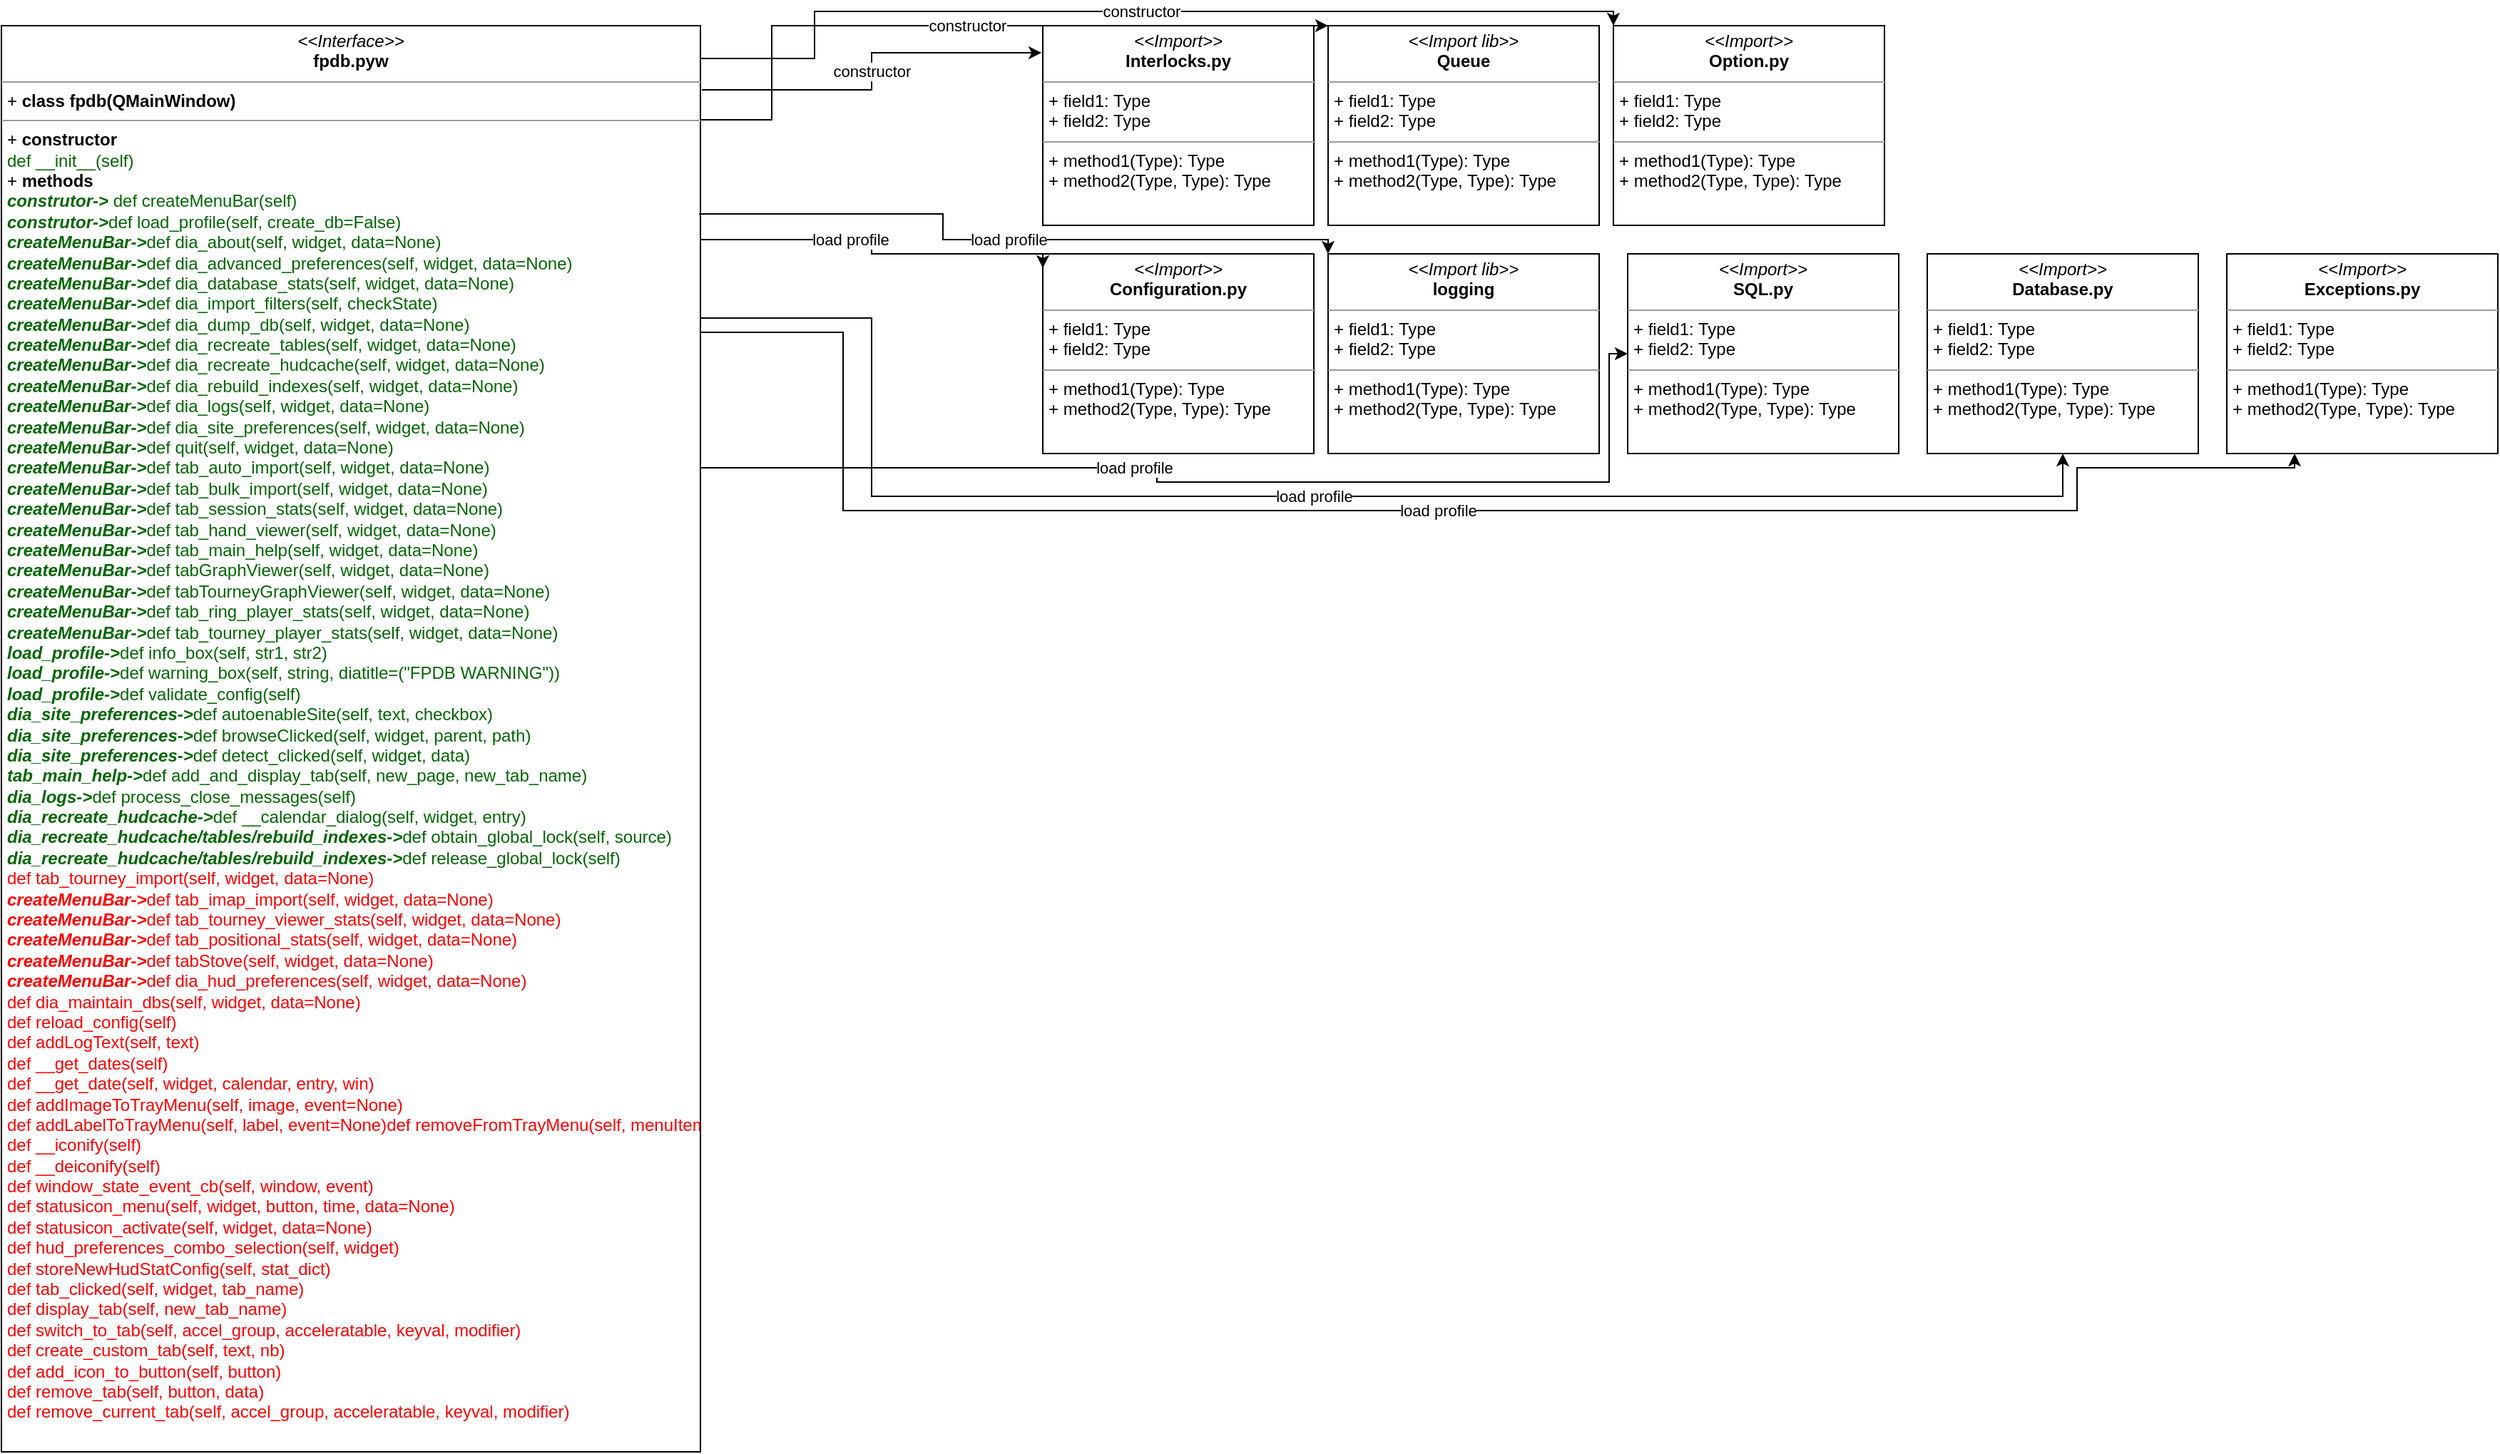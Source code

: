 <mxfile version="16.6.4" type="device"><diagram name="Page-1" id="6133507b-19e7-1e82-6fc7-422aa6c4b21f"><mxGraphModel dx="2858" dy="1117" grid="1" gridSize="10" guides="1" tooltips="1" connect="1" arrows="1" fold="1" page="1" pageScale="1" pageWidth="1100" pageHeight="850" background="none" math="0" shadow="0"><root><mxCell id="0"/><mxCell id="1" parent="0"/><mxCell id="b94bc138ca980ef-1" value="&lt;p style=&quot;margin: 0px ; margin-top: 4px ; text-align: center&quot;&gt;&lt;i&gt;&amp;lt;&amp;lt;Interface&amp;gt;&amp;gt;&lt;/i&gt;&lt;br&gt;&lt;b&gt;fpdb.pyw&lt;/b&gt;&lt;br&gt;&lt;/p&gt;&lt;hr size=&quot;1&quot;&gt;&lt;p style=&quot;margin: 0px ; margin-left: 4px&quot;&gt;+ &lt;b&gt;class fpdb(QMainWindow)&lt;/b&gt;&lt;br&gt;&lt;/p&gt;&lt;hr size=&quot;1&quot;&gt;&lt;p style=&quot;margin: 0px ; margin-left: 4px&quot;&gt;+ &lt;b&gt;constructor&lt;/b&gt;&lt;/p&gt;&lt;p style=&quot;margin: 0px ; margin-left: 4px&quot;&gt;&lt;font color=&quot;#006600&quot;&gt;def __init__(self)&lt;/font&gt;&lt;/p&gt;&lt;p style=&quot;margin: 0px ; margin-left: 4px&quot;&gt;+ &lt;b&gt;methods&lt;br&gt;&lt;/b&gt;&lt;/p&gt;&lt;p style=&quot;margin: 0px ; margin-left: 4px&quot;&gt;&lt;font color=&quot;#006600&quot;&gt;&lt;b&gt;&lt;i&gt;construtor-&amp;gt;&lt;/i&gt;&lt;/b&gt; def createMenuBar(self)&lt;/font&gt;&lt;br&gt;&lt;font color=&quot;#006600&quot;&gt;&lt;b&gt;&lt;i&gt;construtor-&amp;gt;&lt;/i&gt;&lt;/b&gt;def load_profile(self, create_db=False)&lt;/font&gt;&lt;/p&gt;&lt;p style=&quot;margin: 0px ; margin-left: 4px&quot;&gt;&lt;font color=&quot;#006600&quot;&gt;&lt;b&gt;&lt;i&gt;createMenuBar-&amp;gt;&lt;/i&gt;&lt;/b&gt;def dia_about(self, widget, data=None)&lt;/font&gt;&lt;br&gt;&lt;font color=&quot;#006600&quot;&gt;&lt;b&gt;&lt;i&gt;createMenuBar-&amp;gt;&lt;/i&gt;&lt;/b&gt;def dia_advanced_preferences(self, widget, data=None)&lt;/font&gt;&lt;br&gt;&lt;font color=&quot;#006600&quot;&gt;&lt;b&gt;&lt;i&gt;createMenuBar-&amp;gt;&lt;/i&gt;&lt;/b&gt;def dia_database_stats(self, widget, data=None)&lt;/font&gt;&lt;br&gt;&lt;font color=&quot;#006600&quot;&gt;&lt;b&gt;&lt;i&gt;createMenuBar-&amp;gt;&lt;/i&gt;&lt;/b&gt;def dia_import_filters(self, checkState)&lt;/font&gt;&lt;br&gt;&lt;font color=&quot;#006600&quot;&gt;&lt;b&gt;&lt;i&gt;createMenuBar-&amp;gt;&lt;/i&gt;&lt;/b&gt;def dia_dump_db(self, widget, data=None)&lt;/font&gt;&lt;br&gt;&lt;font color=&quot;#006600&quot;&gt;&lt;b&gt;&lt;i&gt;createMenuBar-&amp;gt;&lt;/i&gt;&lt;/b&gt;def dia_recreate_tables(self, widget, data=None)&lt;/font&gt;&lt;br&gt;&lt;font color=&quot;#006600&quot;&gt;&lt;b&gt;&lt;i&gt;createMenuBar-&amp;gt;&lt;/i&gt;&lt;/b&gt;def dia_recreate_hudcache(self, widget, data=None)&lt;/font&gt;&lt;br&gt;&lt;font color=&quot;#006600&quot;&gt;&lt;b&gt;&lt;i&gt;createMenuBar-&amp;gt;&lt;/i&gt;&lt;/b&gt;def dia_rebuild_indexes(self, widget, data=None)&lt;/font&gt;&lt;br&gt;&lt;font color=&quot;#006600&quot;&gt;&lt;b&gt;&lt;i&gt;createMenuBar-&amp;gt;&lt;/i&gt;&lt;/b&gt;def dia_logs(self, widget, data=None)&lt;/font&gt;&lt;br&gt;&lt;font color=&quot;#006600&quot;&gt;&lt;b&gt;&lt;i&gt;createMenuBar-&amp;gt;&lt;/i&gt;&lt;/b&gt;def dia_site_preferences(self, widget, data=None)&lt;/font&gt;&lt;/p&gt;&lt;p style=&quot;margin: 0px ; margin-left: 4px&quot;&gt;&lt;font color=&quot;#006600&quot;&gt;&lt;b&gt;&lt;i&gt;createMenuBar-&amp;gt;&lt;/i&gt;&lt;/b&gt;def quit(self, widget, data=None)&lt;/font&gt;&lt;/p&gt;&lt;p style=&quot;margin: 0px ; margin-left: 4px&quot;&gt;&lt;font color=&quot;#006600&quot;&gt;&lt;b&gt;&lt;i&gt;createMenuBar-&amp;gt;&lt;/i&gt;&lt;/b&gt;def tab_auto_import(self, widget, data=None)&lt;/font&gt;&lt;br&gt;&lt;font color=&quot;#006600&quot;&gt;&lt;b&gt;&lt;i&gt;createMenuBar-&amp;gt;&lt;/i&gt;&lt;/b&gt;def tab_bulk_import(self, widget, data=None)&lt;/font&gt;&lt;/p&gt;&lt;p style=&quot;margin: 0px ; margin-left: 4px&quot;&gt;&lt;font color=&quot;#006600&quot;&gt;&lt;b&gt;&lt;i&gt;createMenuBar-&amp;gt;&lt;/i&gt;&lt;/b&gt;def tab_session_stats(self, widget, data=None)&lt;/font&gt;&lt;br&gt;&lt;font color=&quot;#006600&quot;&gt;&lt;b&gt;&lt;i&gt;createMenuBar-&amp;gt;&lt;/i&gt;&lt;/b&gt;def tab_hand_viewer(self, widget, data=None)&lt;/font&gt;&lt;br&gt;&lt;font color=&quot;#006600&quot;&gt;&lt;b&gt;&lt;i&gt;createMenuBar-&amp;gt;&lt;/i&gt;&lt;/b&gt;def tab_main_help(self, widget, data=None)&lt;/font&gt;&lt;br&gt;&lt;font color=&quot;#006600&quot;&gt;&lt;b&gt;&lt;i&gt;createMenuBar-&amp;gt;&lt;/i&gt;&lt;/b&gt;def tabGraphViewer(self, widget, data=None)&lt;/font&gt;&lt;br&gt;&lt;font color=&quot;#006600&quot;&gt;&lt;b&gt;&lt;i&gt;createMenuBar-&amp;gt;&lt;/i&gt;&lt;/b&gt;def tabTourneyGraphViewer(self, widget, data=None)&lt;/font&gt;&lt;/p&gt;&lt;p style=&quot;margin: 0px ; margin-left: 4px&quot;&gt;&lt;font color=&quot;#006600&quot;&gt;&lt;b&gt;&lt;i&gt;createMenuBar-&amp;gt;&lt;/i&gt;&lt;/b&gt;def tab_ring_player_stats(self, widget, data=None)&lt;br&gt;&lt;b&gt;&lt;i&gt;createMenuBar-&amp;gt;&lt;/i&gt;&lt;/b&gt;def tab_tourney_player_stats(self, widget, data=None)&lt;/font&gt;&lt;/p&gt;&lt;p style=&quot;margin: 0px ; margin-left: 4px&quot;&gt;&lt;font color=&quot;#006600&quot;&gt;&lt;b&gt;&lt;i&gt;load_profile-&amp;gt;&lt;/i&gt;&lt;/b&gt;def info_box(self, str1, str2)&lt;/font&gt;&lt;br&gt;&lt;font color=&quot;#006600&quot;&gt;&lt;b&gt;&lt;i&gt;load_profile-&amp;gt;&lt;/i&gt;&lt;/b&gt;def warning_box(self, string, diatitle=(&quot;FPDB WARNING&quot;))&lt;/font&gt;&lt;br&gt;&lt;font color=&quot;#006600&quot;&gt;&lt;b&gt;&lt;i&gt;load_profile-&amp;gt;&lt;/i&gt;&lt;/b&gt;def validate_config(self)&lt;/font&gt;&lt;br&gt;&lt;font color=&quot;#006600&quot;&gt;&lt;b&gt;&lt;i&gt;dia_site_preferences-&amp;gt;&lt;/i&gt;&lt;/b&gt;def autoenableSite(self, text, checkbox)&lt;/font&gt;&lt;br&gt;&lt;font color=&quot;#006600&quot;&gt;&lt;b&gt;&lt;i&gt;dia_site_preferences-&amp;gt;&lt;/i&gt;&lt;/b&gt;def browseClicked(self, widget, parent, path)&lt;/font&gt;&lt;br&gt;&lt;font color=&quot;#006600&quot;&gt;&lt;b&gt;&lt;i&gt;dia_site_preferences-&amp;gt;&lt;/i&gt;&lt;/b&gt;def detect_clicked(self, widget, data)&lt;/font&gt;&lt;br&gt;&lt;font color=&quot;#006600&quot;&gt;&lt;b&gt;&lt;i&gt;tab_main_help-&amp;gt;&lt;/i&gt;&lt;/b&gt;def add_and_display_tab(self, new_page, new_tab_name)&lt;/font&gt;&lt;br&gt;&lt;font color=&quot;#006600&quot;&gt;&lt;b&gt;&lt;i&gt;dia_logs-&amp;gt;&lt;/i&gt;&lt;/b&gt;def process_close_messages(self)&lt;/font&gt;&lt;br&gt;&lt;font color=&quot;#006600&quot;&gt;&lt;b&gt;&lt;i&gt;dia_recreate_hudcache-&amp;gt;&lt;/i&gt;&lt;/b&gt;def __calendar_dialog(self, widget, entry)&lt;/font&gt;&lt;br&gt;&lt;font color=&quot;#006600&quot;&gt;&lt;b&gt;&lt;i&gt;dia_recreate_hudcache/tables/rebuild_indexes-&amp;gt;&lt;/i&gt;&lt;/b&gt;def obtain_global_lock(self, source)&lt;/font&gt;&lt;br&gt;&lt;font color=&quot;#006600&quot;&gt;&lt;b&gt;&lt;i&gt;dia_recreate_hudcache/tables/rebuild_indexes-&amp;gt;&lt;/i&gt;&lt;/b&gt;def release_global_lock(self)&lt;/font&gt;&lt;br&gt;&lt;font color=&quot;#FF0000&quot;&gt;def tab_tourney_import(self, widget, data=None)&lt;/font&gt;&lt;br&gt;&lt;font color=&quot;#FF0000&quot;&gt;&lt;b&gt;&lt;i&gt;createMenuBar-&amp;gt;&lt;/i&gt;&lt;/b&gt;def tab_imap_import(self, widget, data=None)&lt;/font&gt;&lt;br&gt;&lt;font color=&quot;#FF0000&quot;&gt;&lt;b&gt;&lt;i&gt;createMenuBar-&amp;gt;&lt;/i&gt;&lt;/b&gt;def tab_tourney_viewer_stats(self, widget, data=None)&lt;/font&gt;&lt;br&gt;&lt;font color=&quot;#FF0000&quot;&gt;&lt;b&gt;&lt;i&gt;createMenuBar-&amp;gt;&lt;/i&gt;&lt;/b&gt;def tab_positional_stats(self, widget, data=None)&lt;/font&gt;&lt;br&gt;&lt;font color=&quot;#FF0000&quot;&gt;&lt;b&gt;&lt;i&gt;createMenuBar-&amp;gt;&lt;/i&gt;&lt;/b&gt;def tabStove(self, widget, data=None)&lt;/font&gt;&lt;font color=&quot;#FF0000&quot;&gt;&lt;/font&gt;&lt;br&gt;&lt;/p&gt;&lt;p style=&quot;margin: 0px ; margin-left: 4px&quot;&gt;&lt;font color=&quot;#FF0000&quot;&gt;&lt;b&gt;&lt;i&gt;createMenuBar-&amp;gt;&lt;/i&gt;&lt;/b&gt;def dia_hud_preferences(self, widget, data=None)&lt;/font&gt;&lt;/p&gt;&lt;p style=&quot;margin: 0px ; margin-left: 4px&quot;&gt;&lt;font color=&quot;#FF0000&quot;&gt;def dia_maintain_dbs(self, widget, data=None)&lt;/font&gt;&lt;/p&gt;&lt;p style=&quot;margin: 0px ; margin-left: 4px&quot;&gt;&lt;font color=&quot;#FF0000&quot;&gt;def reload_config(self)&lt;/font&gt;&lt;br&gt;&lt;font color=&quot;#FF0000&quot;&gt;def addLogText(self, text)&lt;/font&gt;&lt;/p&gt;&lt;p style=&quot;margin: 0px ; margin-left: 4px&quot;&gt;&lt;font color=&quot;#FF0000&quot;&gt;def __get_dates(self)&lt;br&gt;def __get_date(self, widget, calendar, entry, win)&lt;/font&gt;&lt;/p&gt;&lt;p style=&quot;margin: 0px ; margin-left: 4px&quot;&gt;&lt;font color=&quot;#FF0000&quot;&gt;def addImageToTrayMenu(self, image, event=None)&lt;br&gt;def addLabelToTrayMenu(self, label, event=None)&lt;/font&gt;&lt;font color=&quot;#FF0000&quot;&gt;def removeFromTrayMenu(self, menuItem)&lt;br&gt;def __iconify(self)&lt;br&gt;def __deiconify(self)&lt;/font&gt;&lt;br&gt;&lt;font color=&quot;#FF0000&quot;&gt;def window_state_event_cb(self, window, event)&lt;br&gt;def statusicon_menu(self, widget, button, time, data=None)&lt;br&gt;def statusicon_activate(self, widget, data=None)&lt;/font&gt;&lt;br&gt;&lt;font color=&quot;#FF0000&quot;&gt;def hud_preferences_combo_selection(self, widget)&lt;/font&gt;&lt;br&gt;&lt;font color=&quot;#FF0000&quot;&gt;def storeNewHudStatConfig(self, stat_dict)&lt;/font&gt;&lt;/p&gt;&lt;p style=&quot;margin: 0px ; margin-left: 4px&quot;&gt;&lt;font color=&quot;#FF0000&quot;&gt;def tab_clicked(self, widget, tab_name)&lt;/font&gt;&lt;/p&gt;&lt;p style=&quot;margin: 0px ; margin-left: 4px&quot;&gt;&lt;font color=&quot;#FF0000&quot;&gt;def display_tab(self, new_tab_name)&lt;/font&gt;&lt;br&gt;&lt;font color=&quot;#FF0000&quot;&gt;def switch_to_tab(self, accel_group, acceleratable, keyval, modifier)&lt;/font&gt;&lt;br&gt;&lt;font color=&quot;#FF0000&quot;&gt;def create_custom_tab(self, text, nb)&lt;/font&gt;&lt;br&gt;&lt;font color=&quot;#FF0000&quot;&gt;def add_icon_to_button(self, button)&lt;/font&gt;&lt;br&gt;&lt;font color=&quot;#FF0000&quot;&gt;def remove_tab(self, button, data)&lt;/font&gt;&lt;br&gt;&lt;font color=&quot;#FF0000&quot;&gt;def remove_current_tab(self, accel_group, acceleratable, keyval, modifier)&lt;/font&gt;&lt;/p&gt;" style="verticalAlign=top;align=left;overflow=fill;fontSize=12;fontFamily=Helvetica;html=1;rounded=0;shadow=0;comic=0;labelBackgroundColor=none;strokeWidth=1" parent="1" vertex="1"><mxGeometry x="-10" y="50" width="490" height="1000" as="geometry"/></mxCell><mxCell id="KZfelSR5Xlm1wKvopIpE-1" value="&lt;p style=&quot;margin: 0px ; margin-top: 4px ; text-align: center&quot;&gt;&lt;i&gt;&amp;lt;&amp;lt;Import&amp;gt;&amp;gt;&lt;/i&gt;&lt;br&gt;&lt;b&gt;Interlocks.py&lt;/b&gt;&lt;/p&gt;&lt;hr size=&quot;1&quot;&gt;&lt;p style=&quot;margin: 0px ; margin-left: 4px&quot;&gt;+ field1: Type&lt;br&gt;+ field2: Type&lt;/p&gt;&lt;hr size=&quot;1&quot;&gt;&lt;p style=&quot;margin: 0px ; margin-left: 4px&quot;&gt;+ method1(Type): Type&lt;br&gt;+ method2(Type, Type): Type&lt;/p&gt;" style="verticalAlign=top;align=left;overflow=fill;fontSize=12;fontFamily=Helvetica;html=1;rounded=0;shadow=0;comic=0;labelBackgroundColor=none;strokeWidth=1" vertex="1" parent="1"><mxGeometry x="720" y="50" width="190" height="140" as="geometry"/></mxCell><mxCell id="KZfelSR5Xlm1wKvopIpE-4" value="&lt;p style=&quot;margin: 0px ; margin-top: 4px ; text-align: center&quot;&gt;&lt;i&gt;&amp;lt;&amp;lt;Import lib&amp;gt;&amp;gt;&lt;/i&gt;&lt;br&gt;&lt;b&gt;Queue&lt;/b&gt;&lt;br&gt;&lt;/p&gt;&lt;hr size=&quot;1&quot;&gt;&lt;p style=&quot;margin: 0px ; margin-left: 4px&quot;&gt;+ field1: Type&lt;br&gt;+ field2: Type&lt;/p&gt;&lt;hr size=&quot;1&quot;&gt;&lt;p style=&quot;margin: 0px ; margin-left: 4px&quot;&gt;+ method1(Type): Type&lt;br&gt;+ method2(Type, Type): Type&lt;/p&gt;" style="verticalAlign=top;align=left;overflow=fill;fontSize=12;fontFamily=Helvetica;html=1;rounded=0;shadow=0;comic=0;labelBackgroundColor=none;strokeWidth=1" vertex="1" parent="1"><mxGeometry x="920" y="50" width="190" height="140" as="geometry"/></mxCell><mxCell id="KZfelSR5Xlm1wKvopIpE-5" value="" style="endArrow=classic;html=1;rounded=0;exitX=1.002;exitY=0.045;exitDx=0;exitDy=0;exitPerimeter=0;entryX=-0.005;entryY=0.136;entryDx=0;entryDy=0;entryPerimeter=0;fontStyle=1;edgeStyle=orthogonalEdgeStyle;" edge="1" parent="1" source="b94bc138ca980ef-1" target="KZfelSR5Xlm1wKvopIpE-1"><mxGeometry relative="1" as="geometry"><mxPoint x="500" y="570" as="sourcePoint"/><mxPoint x="600" y="570" as="targetPoint"/></mxGeometry></mxCell><mxCell id="KZfelSR5Xlm1wKvopIpE-6" value="constructor" style="edgeLabel;resizable=0;html=1;align=center;verticalAlign=middle;" connectable="0" vertex="1" parent="KZfelSR5Xlm1wKvopIpE-5"><mxGeometry relative="1" as="geometry"/></mxCell><mxCell id="KZfelSR5Xlm1wKvopIpE-7" value="" style="endArrow=classic;html=1;rounded=0;entryX=0;entryY=0;entryDx=0;entryDy=0;exitX=1;exitY=0.066;exitDx=0;exitDy=0;exitPerimeter=0;edgeStyle=orthogonalEdgeStyle;" edge="1" parent="1" source="b94bc138ca980ef-1" target="KZfelSR5Xlm1wKvopIpE-4"><mxGeometry relative="1" as="geometry"><mxPoint x="500" y="148.74" as="sourcePoint"/><mxPoint x="729.05" y="149.04" as="targetPoint"/><Array as="points"><mxPoint x="530" y="116"/><mxPoint x="530" y="50"/></Array></mxGeometry></mxCell><mxCell id="KZfelSR5Xlm1wKvopIpE-8" value="constructor" style="edgeLabel;resizable=0;html=1;align=center;verticalAlign=middle;" connectable="0" vertex="1" parent="KZfelSR5Xlm1wKvopIpE-7"><mxGeometry relative="1" as="geometry"/></mxCell><mxCell id="KZfelSR5Xlm1wKvopIpE-9" value="&lt;p style=&quot;margin: 0px ; margin-top: 4px ; text-align: center&quot;&gt;&lt;i&gt;&amp;lt;&amp;lt;Import&amp;gt;&amp;gt;&lt;/i&gt;&lt;br&gt;&lt;b&gt;Option.py&lt;/b&gt;&lt;/p&gt;&lt;hr size=&quot;1&quot;&gt;&lt;p style=&quot;margin: 0px ; margin-left: 4px&quot;&gt;+ field1: Type&lt;br&gt;+ field2: Type&lt;/p&gt;&lt;hr size=&quot;1&quot;&gt;&lt;p style=&quot;margin: 0px ; margin-left: 4px&quot;&gt;+ method1(Type): Type&lt;br&gt;+ method2(Type, Type): Type&lt;/p&gt;" style="verticalAlign=top;align=left;overflow=fill;fontSize=12;fontFamily=Helvetica;html=1;rounded=0;shadow=0;comic=0;labelBackgroundColor=none;strokeWidth=1" vertex="1" parent="1"><mxGeometry x="1120" y="50" width="190" height="140" as="geometry"/></mxCell><mxCell id="KZfelSR5Xlm1wKvopIpE-10" value="" style="endArrow=classic;html=1;rounded=0;entryX=0;entryY=0;entryDx=0;entryDy=0;exitX=1;exitY=0.023;exitDx=0;exitDy=0;exitPerimeter=0;edgeStyle=orthogonalEdgeStyle;" edge="1" parent="1" source="b94bc138ca980ef-1" target="KZfelSR5Xlm1wKvopIpE-9"><mxGeometry relative="1" as="geometry"><mxPoint x="490" y="90" as="sourcePoint"/><mxPoint x="730" y="290" as="targetPoint"/><Array as="points"><mxPoint x="560" y="73"/><mxPoint x="560" y="40"/><mxPoint x="1120" y="40"/></Array></mxGeometry></mxCell><mxCell id="KZfelSR5Xlm1wKvopIpE-11" value="constructor" style="edgeLabel;resizable=0;html=1;align=center;verticalAlign=middle;" connectable="0" vertex="1" parent="KZfelSR5Xlm1wKvopIpE-10"><mxGeometry relative="1" as="geometry"/></mxCell><mxCell id="KZfelSR5Xlm1wKvopIpE-12" value="&lt;p style=&quot;margin: 0px ; margin-top: 4px ; text-align: center&quot;&gt;&lt;i&gt;&amp;lt;&amp;lt;Import&amp;gt;&amp;gt;&lt;/i&gt;&lt;br&gt;&lt;b&gt;Configuration.py&lt;/b&gt;&lt;/p&gt;&lt;hr size=&quot;1&quot;&gt;&lt;p style=&quot;margin: 0px ; margin-left: 4px&quot;&gt;+ field1: Type&lt;br&gt;+ field2: Type&lt;/p&gt;&lt;hr size=&quot;1&quot;&gt;&lt;p style=&quot;margin: 0px ; margin-left: 4px&quot;&gt;+ method1(Type): Type&lt;br&gt;+ method2(Type, Type): Type&lt;/p&gt;" style="verticalAlign=top;align=left;overflow=fill;fontSize=12;fontFamily=Helvetica;html=1;rounded=0;shadow=0;comic=0;labelBackgroundColor=none;strokeWidth=1" vertex="1" parent="1"><mxGeometry x="720" y="210" width="190" height="140" as="geometry"/></mxCell><mxCell id="KZfelSR5Xlm1wKvopIpE-13" value="" style="endArrow=classic;html=1;rounded=0;entryX=0;entryY=0.071;entryDx=0;entryDy=0;entryPerimeter=0;edgeStyle=orthogonalEdgeStyle;" edge="1" parent="1" target="KZfelSR5Xlm1wKvopIpE-12"><mxGeometry relative="1" as="geometry"><mxPoint x="480" y="150" as="sourcePoint"/><mxPoint x="720" y="660" as="targetPoint"/><Array as="points"><mxPoint x="480" y="200"/><mxPoint x="600" y="200"/><mxPoint x="600" y="210"/></Array></mxGeometry></mxCell><mxCell id="KZfelSR5Xlm1wKvopIpE-14" value="load profile" style="edgeLabel;resizable=0;html=1;align=center;verticalAlign=middle;" connectable="0" vertex="1" parent="KZfelSR5Xlm1wKvopIpE-13"><mxGeometry relative="1" as="geometry"/></mxCell><mxCell id="KZfelSR5Xlm1wKvopIpE-15" value="&lt;p style=&quot;margin: 0px ; margin-top: 4px ; text-align: center&quot;&gt;&lt;i&gt;&amp;lt;&amp;lt;Import lib&amp;gt;&amp;gt;&lt;/i&gt;&lt;br&gt;&lt;b&gt;logging&lt;/b&gt;&lt;br&gt;&lt;/p&gt;&lt;hr size=&quot;1&quot;&gt;&lt;p style=&quot;margin: 0px ; margin-left: 4px&quot;&gt;+ field1: Type&lt;br&gt;+ field2: Type&lt;/p&gt;&lt;hr size=&quot;1&quot;&gt;&lt;p style=&quot;margin: 0px ; margin-left: 4px&quot;&gt;+ method1(Type): Type&lt;br&gt;+ method2(Type, Type): Type&lt;/p&gt;" style="verticalAlign=top;align=left;overflow=fill;fontSize=12;fontFamily=Helvetica;html=1;rounded=0;shadow=0;comic=0;labelBackgroundColor=none;strokeWidth=1" vertex="1" parent="1"><mxGeometry x="920" y="210" width="190" height="140" as="geometry"/></mxCell><mxCell id="KZfelSR5Xlm1wKvopIpE-17" value="" style="endArrow=classic;html=1;rounded=0;exitX=0.998;exitY=0.132;exitDx=0;exitDy=0;exitPerimeter=0;edgeStyle=orthogonalEdgeStyle;entryX=0;entryY=0;entryDx=0;entryDy=0;" edge="1" parent="1" source="b94bc138ca980ef-1" target="KZfelSR5Xlm1wKvopIpE-15"><mxGeometry relative="1" as="geometry"><mxPoint x="480" y="739.998" as="sourcePoint"/><mxPoint x="710" y="200" as="targetPoint"/><Array as="points"><mxPoint x="650" y="182"/><mxPoint x="650" y="200"/></Array></mxGeometry></mxCell><mxCell id="KZfelSR5Xlm1wKvopIpE-18" value="load profile" style="edgeLabel;resizable=0;html=1;align=center;verticalAlign=middle;" connectable="0" vertex="1" parent="KZfelSR5Xlm1wKvopIpE-17"><mxGeometry relative="1" as="geometry"/></mxCell><mxCell id="KZfelSR5Xlm1wKvopIpE-19" value="&lt;p style=&quot;margin: 0px ; margin-top: 4px ; text-align: center&quot;&gt;&lt;i&gt;&amp;lt;&amp;lt;Import&amp;gt;&amp;gt;&lt;/i&gt;&lt;br&gt;&lt;b&gt;SQL.py&lt;/b&gt;&lt;/p&gt;&lt;hr size=&quot;1&quot;&gt;&lt;p style=&quot;margin: 0px ; margin-left: 4px&quot;&gt;+ field1: Type&lt;br&gt;+ field2: Type&lt;/p&gt;&lt;hr size=&quot;1&quot;&gt;&lt;p style=&quot;margin: 0px ; margin-left: 4px&quot;&gt;+ method1(Type): Type&lt;br&gt;+ method2(Type, Type): Type&lt;/p&gt;" style="verticalAlign=top;align=left;overflow=fill;fontSize=12;fontFamily=Helvetica;html=1;rounded=0;shadow=0;comic=0;labelBackgroundColor=none;strokeWidth=1" vertex="1" parent="1"><mxGeometry x="1130" y="210" width="190" height="140" as="geometry"/></mxCell><mxCell id="KZfelSR5Xlm1wKvopIpE-20" value="" style="endArrow=classic;html=1;rounded=0;exitX=1;exitY=0.168;exitDx=0;exitDy=0;exitPerimeter=0;edgeStyle=orthogonalEdgeStyle;" edge="1" parent="1" source="b94bc138ca980ef-1" target="KZfelSR5Xlm1wKvopIpE-19"><mxGeometry relative="1" as="geometry"><mxPoint x="480" y="949.998" as="sourcePoint"/><mxPoint x="720" y="1008.02" as="targetPoint"/><Array as="points"><mxPoint x="480" y="360"/><mxPoint x="800" y="360"/><mxPoint x="800" y="370"/><mxPoint x="1117" y="370"/><mxPoint x="1117" y="280"/></Array></mxGeometry></mxCell><mxCell id="KZfelSR5Xlm1wKvopIpE-21" value="load profile" style="edgeLabel;resizable=0;html=1;align=center;verticalAlign=middle;" connectable="0" vertex="1" parent="KZfelSR5Xlm1wKvopIpE-20"><mxGeometry relative="1" as="geometry"/></mxCell><mxCell id="KZfelSR5Xlm1wKvopIpE-22" value="&lt;p style=&quot;margin: 0px ; margin-top: 4px ; text-align: center&quot;&gt;&lt;i&gt;&amp;lt;&amp;lt;Import&amp;gt;&amp;gt;&lt;/i&gt;&lt;br&gt;&lt;b&gt;Database.py&lt;/b&gt;&lt;/p&gt;&lt;hr size=&quot;1&quot;&gt;&lt;p style=&quot;margin: 0px ; margin-left: 4px&quot;&gt;+ field1: Type&lt;br&gt;+ field2: Type&lt;/p&gt;&lt;hr size=&quot;1&quot;&gt;&lt;p style=&quot;margin: 0px ; margin-left: 4px&quot;&gt;+ method1(Type): Type&lt;br&gt;+ method2(Type, Type): Type&lt;/p&gt;" style="verticalAlign=top;align=left;overflow=fill;fontSize=12;fontFamily=Helvetica;html=1;rounded=0;shadow=0;comic=0;labelBackgroundColor=none;strokeWidth=1" vertex="1" parent="1"><mxGeometry x="1340" y="210" width="190" height="140" as="geometry"/></mxCell><mxCell id="KZfelSR5Xlm1wKvopIpE-23" value="" style="endArrow=classic;html=1;rounded=0;exitX=1;exitY=0.205;exitDx=0;exitDy=0;exitPerimeter=0;edgeStyle=orthogonalEdgeStyle;" edge="1" parent="1" source="b94bc138ca980ef-1" target="KZfelSR5Xlm1wKvopIpE-22"><mxGeometry relative="1" as="geometry"><mxPoint x="490" y="959.998" as="sourcePoint"/><mxPoint x="730" y="1018.02" as="targetPoint"/><Array as="points"><mxPoint x="600" y="255"/><mxPoint x="600" y="380"/><mxPoint x="1435" y="380"/></Array></mxGeometry></mxCell><mxCell id="KZfelSR5Xlm1wKvopIpE-24" value="load profile" style="edgeLabel;resizable=0;html=1;align=center;verticalAlign=middle;" connectable="0" vertex="1" parent="KZfelSR5Xlm1wKvopIpE-23"><mxGeometry relative="1" as="geometry"/></mxCell><mxCell id="KZfelSR5Xlm1wKvopIpE-25" value="&lt;p style=&quot;margin: 0px ; margin-top: 4px ; text-align: center&quot;&gt;&lt;i&gt;&amp;lt;&amp;lt;Import&amp;gt;&amp;gt;&lt;/i&gt;&lt;br&gt;&lt;b&gt;Exceptions.py&lt;/b&gt;&lt;/p&gt;&lt;hr size=&quot;1&quot;&gt;&lt;p style=&quot;margin: 0px ; margin-left: 4px&quot;&gt;+ field1: Type&lt;br&gt;+ field2: Type&lt;/p&gt;&lt;hr size=&quot;1&quot;&gt;&lt;p style=&quot;margin: 0px ; margin-left: 4px&quot;&gt;+ method1(Type): Type&lt;br&gt;+ method2(Type, Type): Type&lt;/p&gt;" style="verticalAlign=top;align=left;overflow=fill;fontSize=12;fontFamily=Helvetica;html=1;rounded=0;shadow=0;comic=0;labelBackgroundColor=none;strokeWidth=1" vertex="1" parent="1"><mxGeometry x="1550" y="210" width="190" height="140" as="geometry"/></mxCell><mxCell id="KZfelSR5Xlm1wKvopIpE-26" value="" style="endArrow=classic;html=1;rounded=0;edgeStyle=orthogonalEdgeStyle;entryX=0.25;entryY=1;entryDx=0;entryDy=0;" edge="1" parent="1" target="KZfelSR5Xlm1wKvopIpE-25"><mxGeometry relative="1" as="geometry"><mxPoint x="480" y="265" as="sourcePoint"/><mxPoint x="1445" y="360" as="targetPoint"/><Array as="points"><mxPoint x="580" y="265"/><mxPoint x="580" y="390"/><mxPoint x="1445" y="390"/><mxPoint x="1445" y="360"/><mxPoint x="1598" y="360"/></Array></mxGeometry></mxCell><mxCell id="KZfelSR5Xlm1wKvopIpE-27" value="load profile" style="edgeLabel;resizable=0;html=1;align=center;verticalAlign=middle;" connectable="0" vertex="1" parent="KZfelSR5Xlm1wKvopIpE-26"><mxGeometry relative="1" as="geometry"/></mxCell></root></mxGraphModel></diagram></mxfile>